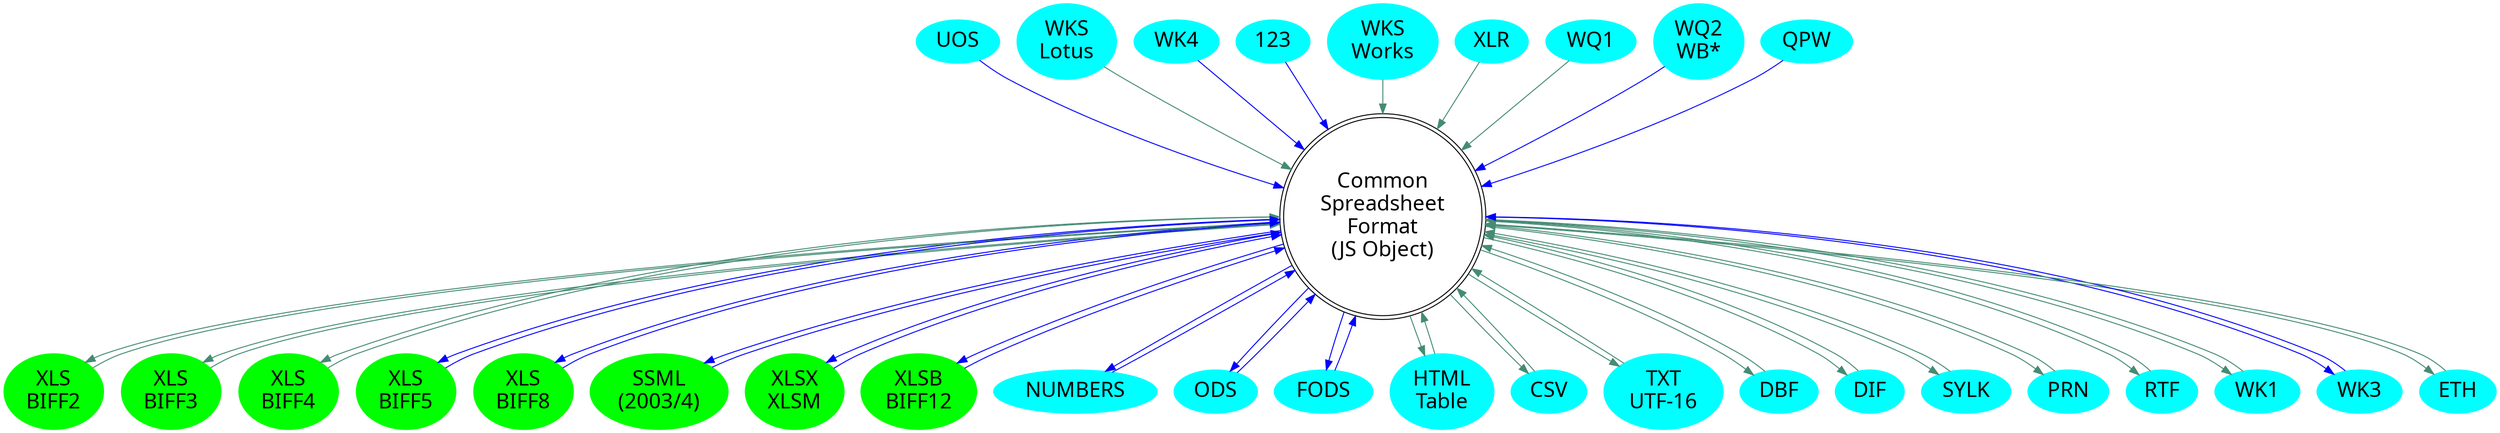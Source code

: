 digraph G {
	graph [mindist=0.1];
	node [fontname="Indie Flower",fontsize=22];
	csf [shape=doublecircle,label="Common\nSpreadsheet\nFormat\n(JS Object)"];
	subgraph XL {
		node  [style=filled,color="#00FF00"];
		xls2  [label="XLS\nBIFF2"];
		xls3  [label="XLS\nBIFF3"];
		xls4  [label="XLS\nBIFF4"];
		xls5  [label="XLS\nBIFF5"];
		xls8  [label="XLS\nBIFF8"];
		xlml  [label="SSML\n(2003/4)"];
		xlsx  [label="XLSX\nXLSM"];
		xlsb  [label="XLSB\nBIFF12"];
	}

	subgraph OLD {
		node  [style=filled,color=cyan];
		nums  [label="NUMBERS"];
		ods   [label="ODS"];
		fods  [label="FODS"];
		uos   [label="UOS"];
		html  [label="HTML\nTable"];
		csv   [label="CSV"];
		txt   [label="TXT\nUTF-16"];
		dbf   [label="DBF"];
		dif   [label="DIF"];
		slk   [label="SYLK"];
		prn   [label="PRN"];
		rtf   [label="RTF"];
		wk1   [label="WK1"];
		wksl  [label="WKS\nLotus"];
		wk3   [label="WK3"];
		wk4   [label="WK4"]
		123   [label="123"];
		wksm  [label="WKS\nWorks"];
		xlr   [label="XLR"];
		wq1   [label="WQ1"];
		wq2   [label="WQ2\nWB*"];
		qpw   [label="QPW"];
		eth   [label="ETH"];
	}

	subgraph WORKBOOK {
		edge [color=blue];
		csf -> xlsx
		xlsx -> csf
		csf -> xlsb
		xlsb -> csf
		csf -> xlml
		xlml -> csf
		csf -> xls5
		xls5 -> csf
		csf -> xls8
		xls8 -> csf
		wq2 -> csf
		ods -> csf
		csf -> ods
		fods -> csf
		csf -> fods
		uos -> csf
		wk3 -> csf
		csf -> wk3
		wk4 -> csf
		123 -> csf
		qpw -> csf
		nums -> csf
		csf -> nums
	}
	subgraph WORKSHEET {
		edge [color=aquamarine4];
		xls2 -> csf
		csf -> xls2
		xls3 -> csf
		csf -> xls3
		xls4 -> csf
		csf -> xls4
		csf -> slk
		slk -> csf
		csf -> dif
		wk1 -> csf
		csf -> wk1
		xlr -> csf
		wq1 -> csf
		wksl -> csf
		wksm -> csf
		dif -> csf
		rtf -> csf
		csf -> rtf
		prn -> csf
		csf -> prn
		csv -> csf
		csf -> csv
		txt -> csf
		csf -> txt
		dbf -> csf
		csf -> dbf
		html -> csf
		csf -> html
		csf -> eth
		eth -> csf
	}
}
